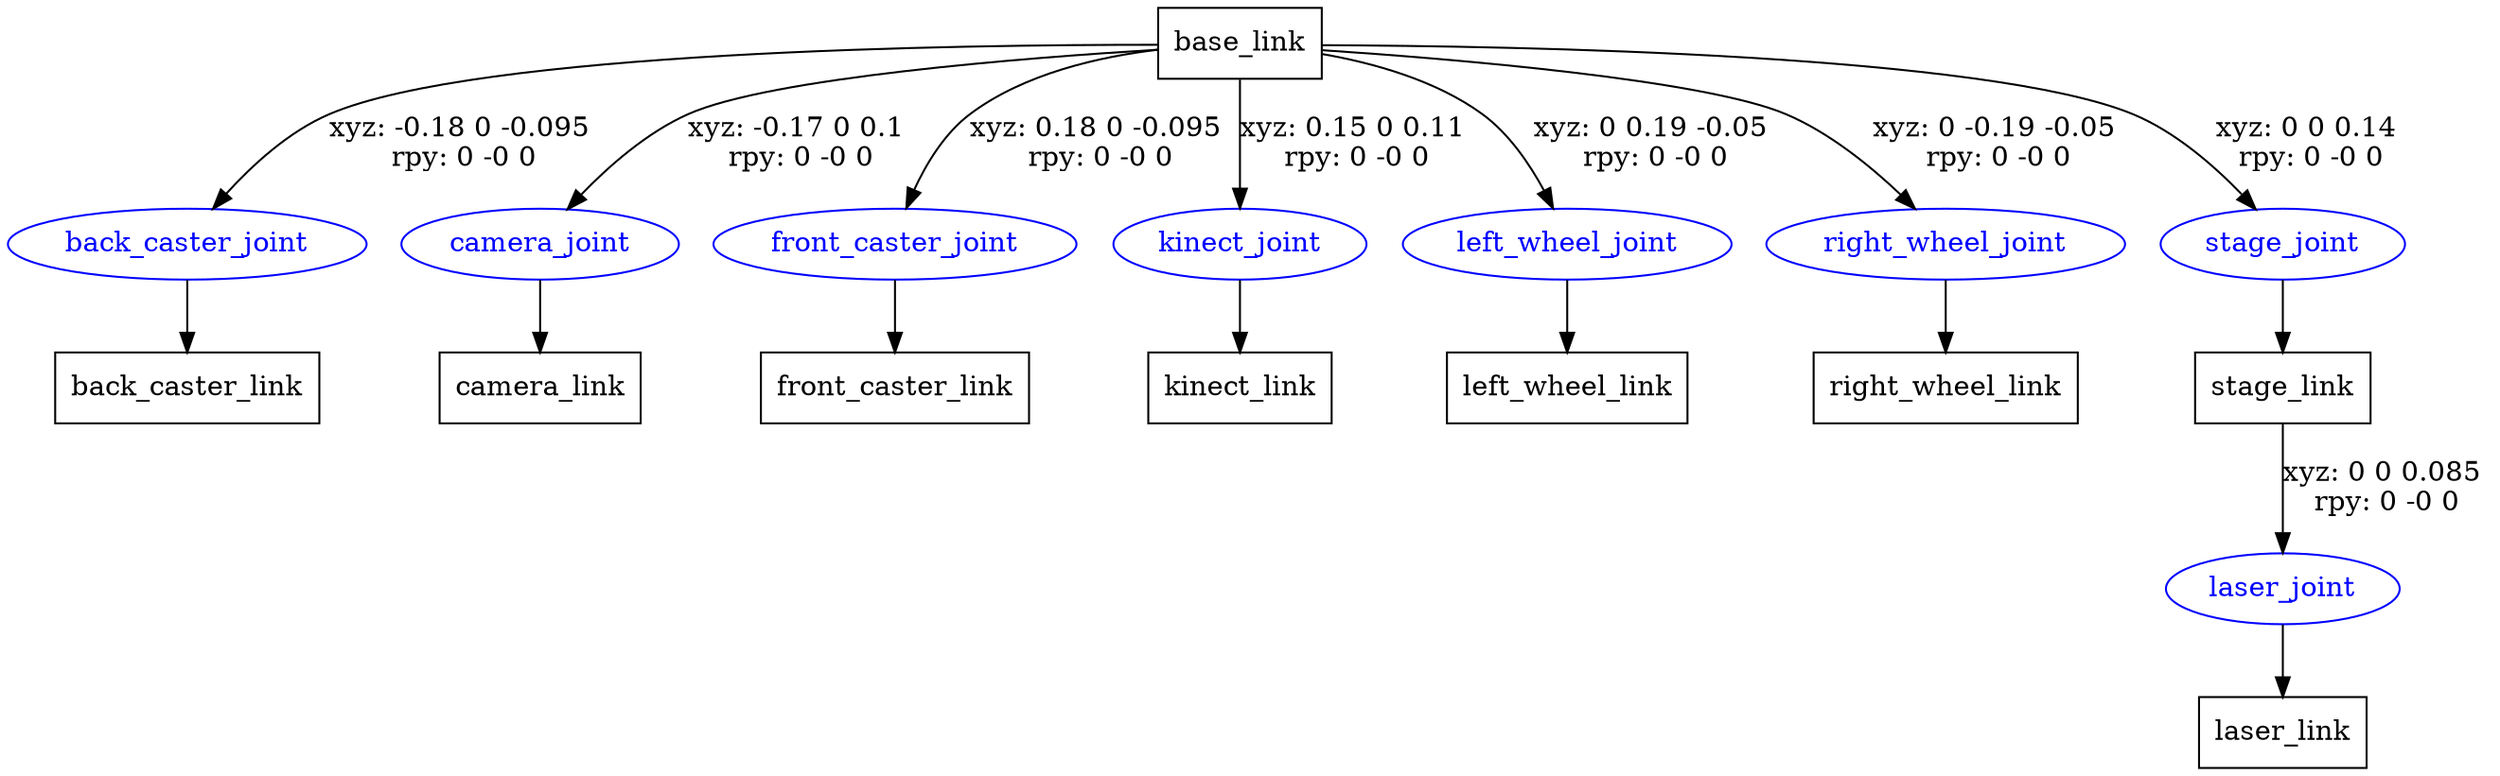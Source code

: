 digraph G {
node [shape=box];
"base_link" [label="base_link"];
"back_caster_link" [label="back_caster_link"];
"camera_link" [label="camera_link"];
"front_caster_link" [label="front_caster_link"];
"kinect_link" [label="kinect_link"];
"left_wheel_link" [label="left_wheel_link"];
"right_wheel_link" [label="right_wheel_link"];
"stage_link" [label="stage_link"];
"laser_link" [label="laser_link"];
node [shape=ellipse, color=blue, fontcolor=blue];
"base_link" -> "back_caster_joint" [label="xyz: -0.18 0 -0.095 \nrpy: 0 -0 0"]
"back_caster_joint" -> "back_caster_link"
"base_link" -> "camera_joint" [label="xyz: -0.17 0 0.1 \nrpy: 0 -0 0"]
"camera_joint" -> "camera_link"
"base_link" -> "front_caster_joint" [label="xyz: 0.18 0 -0.095 \nrpy: 0 -0 0"]
"front_caster_joint" -> "front_caster_link"
"base_link" -> "kinect_joint" [label="xyz: 0.15 0 0.11 \nrpy: 0 -0 0"]
"kinect_joint" -> "kinect_link"
"base_link" -> "left_wheel_joint" [label="xyz: 0 0.19 -0.05 \nrpy: 0 -0 0"]
"left_wheel_joint" -> "left_wheel_link"
"base_link" -> "right_wheel_joint" [label="xyz: 0 -0.19 -0.05 \nrpy: 0 -0 0"]
"right_wheel_joint" -> "right_wheel_link"
"base_link" -> "stage_joint" [label="xyz: 0 0 0.14 \nrpy: 0 -0 0"]
"stage_joint" -> "stage_link"
"stage_link" -> "laser_joint" [label="xyz: 0 0 0.085 \nrpy: 0 -0 0"]
"laser_joint" -> "laser_link"
}
